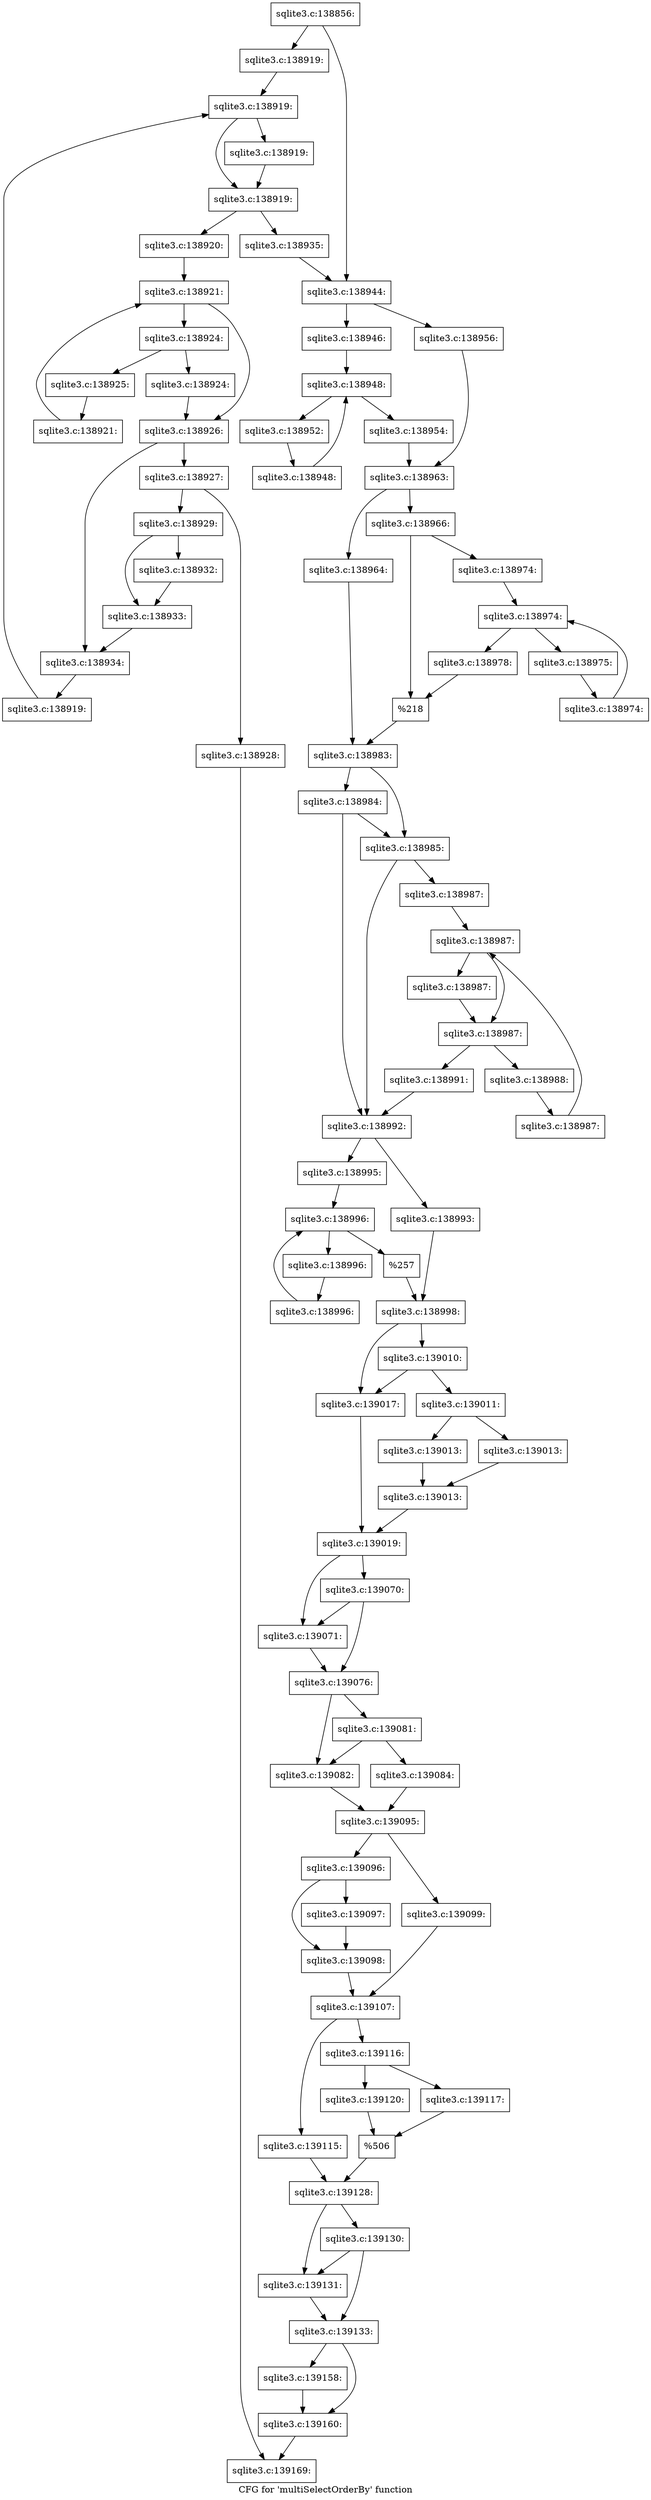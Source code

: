 digraph "CFG for 'multiSelectOrderBy' function" {
	label="CFG for 'multiSelectOrderBy' function";

	Node0x55c0f9440d80 [shape=record,label="{sqlite3.c:138856:}"];
	Node0x55c0f9440d80 -> Node0x55c0f944b290;
	Node0x55c0f9440d80 -> Node0x55c0f944b2e0;
	Node0x55c0f944b290 [shape=record,label="{sqlite3.c:138919:}"];
	Node0x55c0f944b290 -> Node0x55c0f944b830;
	Node0x55c0f944b830 [shape=record,label="{sqlite3.c:138919:}"];
	Node0x55c0f944b830 -> Node0x55c0f944bab0;
	Node0x55c0f944b830 -> Node0x55c0f944ba60;
	Node0x55c0f944bab0 [shape=record,label="{sqlite3.c:138919:}"];
	Node0x55c0f944bab0 -> Node0x55c0f944ba60;
	Node0x55c0f944ba60 [shape=record,label="{sqlite3.c:138919:}"];
	Node0x55c0f944ba60 -> Node0x55c0f944b9e0;
	Node0x55c0f944ba60 -> Node0x55c0f944b680;
	Node0x55c0f944b9e0 [shape=record,label="{sqlite3.c:138920:}"];
	Node0x55c0f944b9e0 -> Node0x55c0f944ce80;
	Node0x55c0f944ce80 [shape=record,label="{sqlite3.c:138921:}"];
	Node0x55c0f944ce80 -> Node0x55c0f944d0a0;
	Node0x55c0f944ce80 -> Node0x55c0f944c960;
	Node0x55c0f944d0a0 [shape=record,label="{sqlite3.c:138924:}"];
	Node0x55c0f944d0a0 -> Node0x55c0f944d580;
	Node0x55c0f944d0a0 -> Node0x55c0f944d5d0;
	Node0x55c0f944d580 [shape=record,label="{sqlite3.c:138924:}"];
	Node0x55c0f944d580 -> Node0x55c0f944c960;
	Node0x55c0f944d5d0 [shape=record,label="{sqlite3.c:138925:}"];
	Node0x55c0f944d5d0 -> Node0x55c0f944d010;
	Node0x55c0f944d010 [shape=record,label="{sqlite3.c:138921:}"];
	Node0x55c0f944d010 -> Node0x55c0f944ce80;
	Node0x55c0f944c960 [shape=record,label="{sqlite3.c:138926:}"];
	Node0x55c0f944c960 -> Node0x55c0f944e400;
	Node0x55c0f944c960 -> Node0x55c0f944e450;
	Node0x55c0f944e400 [shape=record,label="{sqlite3.c:138927:}"];
	Node0x55c0f944e400 -> Node0x55c0f944ed80;
	Node0x55c0f944e400 -> Node0x55c0f944edd0;
	Node0x55c0f944ed80 [shape=record,label="{sqlite3.c:138928:}"];
	Node0x55c0f944ed80 -> Node0x55c0f94402c0;
	Node0x55c0f944edd0 [shape=record,label="{sqlite3.c:138929:}"];
	Node0x55c0f944edd0 -> Node0x55c0f944ffd0;
	Node0x55c0f944edd0 -> Node0x55c0f9450020;
	Node0x55c0f944ffd0 [shape=record,label="{sqlite3.c:138932:}"];
	Node0x55c0f944ffd0 -> Node0x55c0f9450020;
	Node0x55c0f9450020 [shape=record,label="{sqlite3.c:138933:}"];
	Node0x55c0f9450020 -> Node0x55c0f944e450;
	Node0x55c0f944e450 [shape=record,label="{sqlite3.c:138934:}"];
	Node0x55c0f944e450 -> Node0x55c0f944b950;
	Node0x55c0f944b950 [shape=record,label="{sqlite3.c:138919:}"];
	Node0x55c0f944b950 -> Node0x55c0f944b830;
	Node0x55c0f944b680 [shape=record,label="{sqlite3.c:138935:}"];
	Node0x55c0f944b680 -> Node0x55c0f944b2e0;
	Node0x55c0f944b2e0 [shape=record,label="{sqlite3.c:138944:}"];
	Node0x55c0f944b2e0 -> Node0x55c0f94517d0;
	Node0x55c0f944b2e0 -> Node0x55c0f9451870;
	Node0x55c0f94517d0 [shape=record,label="{sqlite3.c:138946:}"];
	Node0x55c0f94517d0 -> Node0x55c0f9452620;
	Node0x55c0f9452620 [shape=record,label="{sqlite3.c:138948:}"];
	Node0x55c0f9452620 -> Node0x55c0f9452840;
	Node0x55c0f9452620 -> Node0x55c0f9452100;
	Node0x55c0f9452840 [shape=record,label="{sqlite3.c:138952:}"];
	Node0x55c0f9452840 -> Node0x55c0f94527b0;
	Node0x55c0f94527b0 [shape=record,label="{sqlite3.c:138948:}"];
	Node0x55c0f94527b0 -> Node0x55c0f9452620;
	Node0x55c0f9452100 [shape=record,label="{sqlite3.c:138954:}"];
	Node0x55c0f9452100 -> Node0x55c0f9451820;
	Node0x55c0f9451870 [shape=record,label="{sqlite3.c:138956:}"];
	Node0x55c0f9451870 -> Node0x55c0f9451820;
	Node0x55c0f9451820 [shape=record,label="{sqlite3.c:138963:}"];
	Node0x55c0f9451820 -> Node0x55c0f94540e0;
	Node0x55c0f9451820 -> Node0x55c0f9454180;
	Node0x55c0f94540e0 [shape=record,label="{sqlite3.c:138964:}"];
	Node0x55c0f94540e0 -> Node0x55c0f9454130;
	Node0x55c0f9454180 [shape=record,label="{sqlite3.c:138966:}"];
	Node0x55c0f9454180 -> Node0x55c0f9455d90;
	Node0x55c0f9454180 -> Node0x55c0f9455de0;
	Node0x55c0f9455d90 [shape=record,label="{sqlite3.c:138974:}"];
	Node0x55c0f9455d90 -> Node0x55c0f9456290;
	Node0x55c0f9456290 [shape=record,label="{sqlite3.c:138974:}"];
	Node0x55c0f9456290 -> Node0x55c0f94564b0;
	Node0x55c0f9456290 -> Node0x55c0f94560e0;
	Node0x55c0f94564b0 [shape=record,label="{sqlite3.c:138975:}"];
	Node0x55c0f94564b0 -> Node0x55c0f9456420;
	Node0x55c0f9456420 [shape=record,label="{sqlite3.c:138974:}"];
	Node0x55c0f9456420 -> Node0x55c0f9456290;
	Node0x55c0f94560e0 [shape=record,label="{sqlite3.c:138978:}"];
	Node0x55c0f94560e0 -> Node0x55c0f9455de0;
	Node0x55c0f9455de0 [shape=record,label="{%218}"];
	Node0x55c0f9455de0 -> Node0x55c0f9454130;
	Node0x55c0f9454130 [shape=record,label="{sqlite3.c:138983:}"];
	Node0x55c0f9454130 -> Node0x55c0f9457b30;
	Node0x55c0f9454130 -> Node0x55c0f9457bb0;
	Node0x55c0f9457bb0 [shape=record,label="{sqlite3.c:138984:}"];
	Node0x55c0f9457bb0 -> Node0x55c0f9457b30;
	Node0x55c0f9457bb0 -> Node0x55c0f9457ae0;
	Node0x55c0f9457b30 [shape=record,label="{sqlite3.c:138985:}"];
	Node0x55c0f9457b30 -> Node0x55c0f9457a90;
	Node0x55c0f9457b30 -> Node0x55c0f9457ae0;
	Node0x55c0f9457a90 [shape=record,label="{sqlite3.c:138987:}"];
	Node0x55c0f9457a90 -> Node0x55c0f9458710;
	Node0x55c0f9458710 [shape=record,label="{sqlite3.c:138987:}"];
	Node0x55c0f9458710 -> Node0x55c0f9458a00;
	Node0x55c0f9458710 -> Node0x55c0f94589b0;
	Node0x55c0f9458a00 [shape=record,label="{sqlite3.c:138987:}"];
	Node0x55c0f9458a00 -> Node0x55c0f94589b0;
	Node0x55c0f94589b0 [shape=record,label="{sqlite3.c:138987:}"];
	Node0x55c0f94589b0 -> Node0x55c0f9458930;
	Node0x55c0f94589b0 -> Node0x55c0f9458560;
	Node0x55c0f9458930 [shape=record,label="{sqlite3.c:138988:}"];
	Node0x55c0f9458930 -> Node0x55c0f94588a0;
	Node0x55c0f94588a0 [shape=record,label="{sqlite3.c:138987:}"];
	Node0x55c0f94588a0 -> Node0x55c0f9458710;
	Node0x55c0f9458560 [shape=record,label="{sqlite3.c:138991:}"];
	Node0x55c0f9458560 -> Node0x55c0f9457ae0;
	Node0x55c0f9457ae0 [shape=record,label="{sqlite3.c:138992:}"];
	Node0x55c0f9457ae0 -> Node0x55c0f9459c20;
	Node0x55c0f9457ae0 -> Node0x55c0f9459cc0;
	Node0x55c0f9459c20 [shape=record,label="{sqlite3.c:138993:}"];
	Node0x55c0f9459c20 -> Node0x55c0f9459c70;
	Node0x55c0f9459cc0 [shape=record,label="{sqlite3.c:138995:}"];
	Node0x55c0f9459cc0 -> Node0x55c0f945a600;
	Node0x55c0f945a600 [shape=record,label="{sqlite3.c:138996:}"];
	Node0x55c0f945a600 -> Node0x55c0f945a820;
	Node0x55c0f945a600 -> Node0x55c0f945a450;
	Node0x55c0f945a820 [shape=record,label="{sqlite3.c:138996:}"];
	Node0x55c0f945a820 -> Node0x55c0f945a790;
	Node0x55c0f945a790 [shape=record,label="{sqlite3.c:138996:}"];
	Node0x55c0f945a790 -> Node0x55c0f945a600;
	Node0x55c0f945a450 [shape=record,label="{%257}"];
	Node0x55c0f945a450 -> Node0x55c0f9459c70;
	Node0x55c0f9459c70 [shape=record,label="{sqlite3.c:138998:}"];
	Node0x55c0f9459c70 -> Node0x55c0f945cf50;
	Node0x55c0f9459c70 -> Node0x55c0f945cf00;
	Node0x55c0f945cf50 [shape=record,label="{sqlite3.c:139010:}"];
	Node0x55c0f945cf50 -> Node0x55c0f945ce60;
	Node0x55c0f945cf50 -> Node0x55c0f945cf00;
	Node0x55c0f945ce60 [shape=record,label="{sqlite3.c:139011:}"];
	Node0x55c0f945ce60 -> Node0x55c0f945df70;
	Node0x55c0f945ce60 -> Node0x55c0f945dfc0;
	Node0x55c0f945df70 [shape=record,label="{sqlite3.c:139013:}"];
	Node0x55c0f945df70 -> Node0x55c0f945e010;
	Node0x55c0f945dfc0 [shape=record,label="{sqlite3.c:139013:}"];
	Node0x55c0f945dfc0 -> Node0x55c0f945e010;
	Node0x55c0f945e010 [shape=record,label="{sqlite3.c:139013:}"];
	Node0x55c0f945e010 -> Node0x55c0f945ceb0;
	Node0x55c0f945cf00 [shape=record,label="{sqlite3.c:139017:}"];
	Node0x55c0f945cf00 -> Node0x55c0f945ceb0;
	Node0x55c0f945ceb0 [shape=record,label="{sqlite3.c:139019:}"];
	Node0x55c0f945ceb0 -> Node0x55c0f63ac180;
	Node0x55c0f945ceb0 -> Node0x55c0f9465d00;
	Node0x55c0f9465d00 [shape=record,label="{sqlite3.c:139070:}"];
	Node0x55c0f9465d00 -> Node0x55c0f63ac180;
	Node0x55c0f9465d00 -> Node0x55c0f9461a40;
	Node0x55c0f63ac180 [shape=record,label="{sqlite3.c:139071:}"];
	Node0x55c0f63ac180 -> Node0x55c0f9461a40;
	Node0x55c0f9461a40 [shape=record,label="{sqlite3.c:139076:}"];
	Node0x55c0f9461a40 -> Node0x55c0f9466820;
	Node0x55c0f9461a40 -> Node0x55c0f9466e30;
	Node0x55c0f9466e30 [shape=record,label="{sqlite3.c:139081:}"];
	Node0x55c0f9466e30 -> Node0x55c0f9466820;
	Node0x55c0f9466e30 -> Node0x55c0f9466de0;
	Node0x55c0f9466820 [shape=record,label="{sqlite3.c:139082:}"];
	Node0x55c0f9466820 -> Node0x55c0f9466d90;
	Node0x55c0f9466de0 [shape=record,label="{sqlite3.c:139084:}"];
	Node0x55c0f9466de0 -> Node0x55c0f9466d90;
	Node0x55c0f9466d90 [shape=record,label="{sqlite3.c:139095:}"];
	Node0x55c0f9466d90 -> Node0x55c0f9468dd0;
	Node0x55c0f9466d90 -> Node0x55c0f9468e70;
	Node0x55c0f9468dd0 [shape=record,label="{sqlite3.c:139096:}"];
	Node0x55c0f9468dd0 -> Node0x55c0f94693a0;
	Node0x55c0f9468dd0 -> Node0x55c0f94693f0;
	Node0x55c0f94693a0 [shape=record,label="{sqlite3.c:139097:}"];
	Node0x55c0f94693a0 -> Node0x55c0f94693f0;
	Node0x55c0f94693f0 [shape=record,label="{sqlite3.c:139098:}"];
	Node0x55c0f94693f0 -> Node0x55c0f9468e20;
	Node0x55c0f9468e70 [shape=record,label="{sqlite3.c:139099:}"];
	Node0x55c0f9468e70 -> Node0x55c0f9468e20;
	Node0x55c0f9468e20 [shape=record,label="{sqlite3.c:139107:}"];
	Node0x55c0f9468e20 -> Node0x55c0f946bba0;
	Node0x55c0f9468e20 -> Node0x55c0f946bc40;
	Node0x55c0f946bba0 [shape=record,label="{sqlite3.c:139115:}"];
	Node0x55c0f946bba0 -> Node0x55c0f946bbf0;
	Node0x55c0f946bc40 [shape=record,label="{sqlite3.c:139116:}"];
	Node0x55c0f946bc40 -> Node0x55c0f946c240;
	Node0x55c0f946bc40 -> Node0x55c0f946c2e0;
	Node0x55c0f946c240 [shape=record,label="{sqlite3.c:139117:}"];
	Node0x55c0f946c240 -> Node0x55c0f946c290;
	Node0x55c0f946c2e0 [shape=record,label="{sqlite3.c:139120:}"];
	Node0x55c0f946c2e0 -> Node0x55c0f946c290;
	Node0x55c0f946c290 [shape=record,label="{%506}"];
	Node0x55c0f946c290 -> Node0x55c0f946bbf0;
	Node0x55c0f946bbf0 [shape=record,label="{sqlite3.c:139128:}"];
	Node0x55c0f946bbf0 -> Node0x55c0f946dba0;
	Node0x55c0f946bbf0 -> Node0x55c0f946dc40;
	Node0x55c0f946dc40 [shape=record,label="{sqlite3.c:139130:}"];
	Node0x55c0f946dc40 -> Node0x55c0f946dba0;
	Node0x55c0f946dc40 -> Node0x55c0f946dbf0;
	Node0x55c0f946dba0 [shape=record,label="{sqlite3.c:139131:}"];
	Node0x55c0f946dba0 -> Node0x55c0f946dbf0;
	Node0x55c0f946dbf0 [shape=record,label="{sqlite3.c:139133:}"];
	Node0x55c0f946dbf0 -> Node0x55c0f946f940;
	Node0x55c0f946dbf0 -> Node0x55c0f94709f0;
	Node0x55c0f946f940 [shape=record,label="{sqlite3.c:139158:}"];
	Node0x55c0f946f940 -> Node0x55c0f94709f0;
	Node0x55c0f94709f0 [shape=record,label="{sqlite3.c:139160:}"];
	Node0x55c0f94709f0 -> Node0x55c0f94402c0;
	Node0x55c0f94402c0 [shape=record,label="{sqlite3.c:139169:}"];
}
